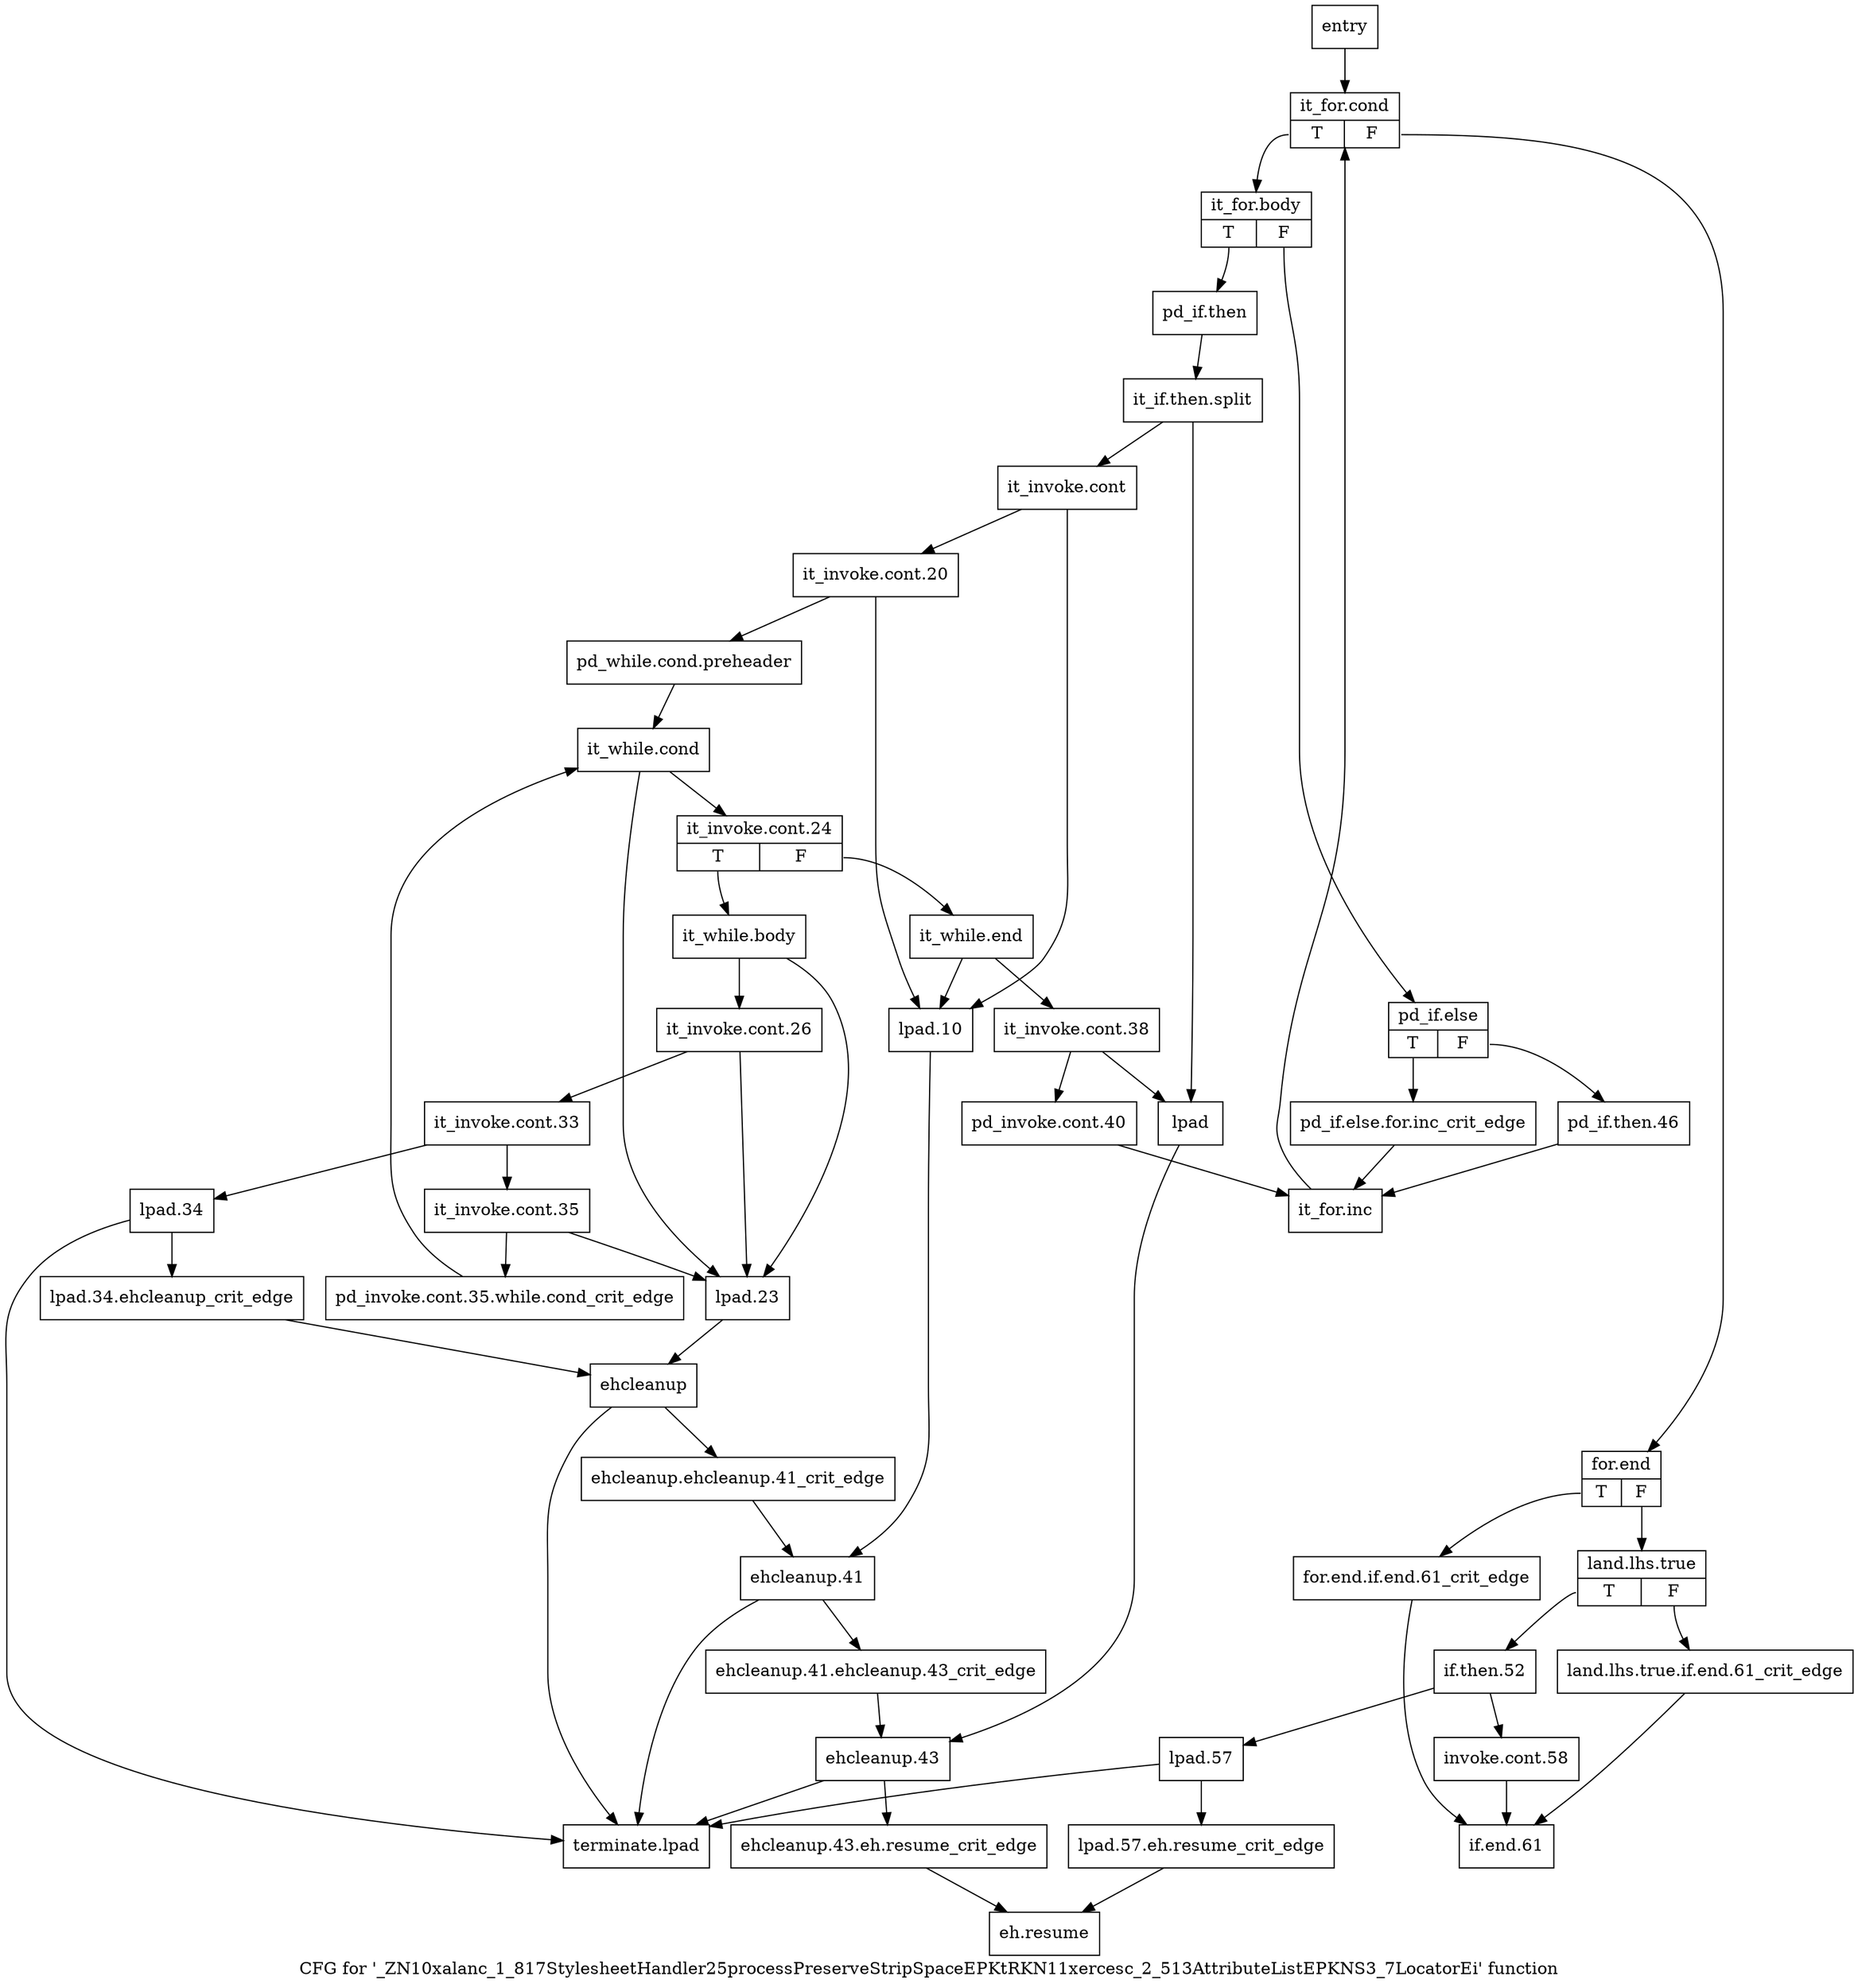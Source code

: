 digraph "CFG for '_ZN10xalanc_1_817StylesheetHandler25processPreserveStripSpaceEPKtRKN11xercesc_2_513AttributeListEPKNS3_7LocatorEi' function" {
	label="CFG for '_ZN10xalanc_1_817StylesheetHandler25processPreserveStripSpaceEPKtRKN11xercesc_2_513AttributeListEPKNS3_7LocatorEi' function";

	Node0x80701d0 [shape=record,label="{entry}"];
	Node0x80701d0 -> Node0x8070220;
	Node0x8070220 [shape=record,label="{it_for.cond|{<s0>T|<s1>F}}"];
	Node0x8070220:s0 -> Node0x8070270;
	Node0x8070220:s1 -> Node0x8070bd0;
	Node0x8070270 [shape=record,label="{it_for.body|{<s0>T|<s1>F}}"];
	Node0x8070270:s0 -> Node0x80702c0;
	Node0x8070270:s1 -> Node0x8070a90;
	Node0x80702c0 [shape=record,label="{pd_if.then}"];
	Node0x80702c0 -> Node0xc510160;
	Node0xc510160 [shape=record,label="{it_if.then.split}"];
	Node0xc510160 -> Node0x8070310;
	Node0xc510160 -> Node0x8070630;
	Node0x8070310 [shape=record,label="{it_invoke.cont}"];
	Node0x8070310 -> Node0x8070360;
	Node0x8070310 -> Node0x8070680;
	Node0x8070360 [shape=record,label="{it_invoke.cont.20}"];
	Node0x8070360 -> Node0x80703b0;
	Node0x8070360 -> Node0x8070680;
	Node0x80703b0 [shape=record,label="{pd_while.cond.preheader}"];
	Node0x80703b0 -> Node0x8070400;
	Node0x8070400 [shape=record,label="{it_while.cond}"];
	Node0x8070400 -> Node0x8070450;
	Node0x8070400 -> Node0x80706d0;
	Node0x8070450 [shape=record,label="{it_invoke.cont.24|{<s0>T|<s1>F}}"];
	Node0x8070450:s0 -> Node0x80704a0;
	Node0x8070450:s1 -> Node0x80707c0;
	Node0x80704a0 [shape=record,label="{it_while.body}"];
	Node0x80704a0 -> Node0x80704f0;
	Node0x80704a0 -> Node0x80706d0;
	Node0x80704f0 [shape=record,label="{it_invoke.cont.26}"];
	Node0x80704f0 -> Node0x8070540;
	Node0x80704f0 -> Node0x80706d0;
	Node0x8070540 [shape=record,label="{it_invoke.cont.33}"];
	Node0x8070540 -> Node0x8070590;
	Node0x8070540 -> Node0x8070720;
	Node0x8070590 [shape=record,label="{it_invoke.cont.35}"];
	Node0x8070590 -> Node0x80705e0;
	Node0x8070590 -> Node0x80706d0;
	Node0x80705e0 [shape=record,label="{pd_invoke.cont.35.while.cond_crit_edge}"];
	Node0x80705e0 -> Node0x8070400;
	Node0x8070630 [shape=record,label="{lpad}"];
	Node0x8070630 -> Node0x80709f0;
	Node0x8070680 [shape=record,label="{lpad.10}"];
	Node0x8070680 -> Node0x8070950;
	Node0x80706d0 [shape=record,label="{lpad.23}"];
	Node0x80706d0 -> Node0x80708b0;
	Node0x8070720 [shape=record,label="{lpad.34}"];
	Node0x8070720 -> Node0x8070770;
	Node0x8070720 -> Node0x8070ef0;
	Node0x8070770 [shape=record,label="{lpad.34.ehcleanup_crit_edge}"];
	Node0x8070770 -> Node0x80708b0;
	Node0x80707c0 [shape=record,label="{it_while.end}"];
	Node0x80707c0 -> Node0x8070810;
	Node0x80707c0 -> Node0x8070680;
	Node0x8070810 [shape=record,label="{it_invoke.cont.38}"];
	Node0x8070810 -> Node0x8070860;
	Node0x8070810 -> Node0x8070630;
	Node0x8070860 [shape=record,label="{pd_invoke.cont.40}"];
	Node0x8070860 -> Node0x8070b80;
	Node0x80708b0 [shape=record,label="{ehcleanup}"];
	Node0x80708b0 -> Node0x8070900;
	Node0x80708b0 -> Node0x8070ef0;
	Node0x8070900 [shape=record,label="{ehcleanup.ehcleanup.41_crit_edge}"];
	Node0x8070900 -> Node0x8070950;
	Node0x8070950 [shape=record,label="{ehcleanup.41}"];
	Node0x8070950 -> Node0x80709a0;
	Node0x8070950 -> Node0x8070ef0;
	Node0x80709a0 [shape=record,label="{ehcleanup.41.ehcleanup.43_crit_edge}"];
	Node0x80709a0 -> Node0x80709f0;
	Node0x80709f0 [shape=record,label="{ehcleanup.43}"];
	Node0x80709f0 -> Node0x8070a40;
	Node0x80709f0 -> Node0x8070ef0;
	Node0x8070a40 [shape=record,label="{ehcleanup.43.eh.resume_crit_edge}"];
	Node0x8070a40 -> Node0x8070ea0;
	Node0x8070a90 [shape=record,label="{pd_if.else|{<s0>T|<s1>F}}"];
	Node0x8070a90:s0 -> Node0x8070ae0;
	Node0x8070a90:s1 -> Node0x8070b30;
	Node0x8070ae0 [shape=record,label="{pd_if.else.for.inc_crit_edge}"];
	Node0x8070ae0 -> Node0x8070b80;
	Node0x8070b30 [shape=record,label="{pd_if.then.46}"];
	Node0x8070b30 -> Node0x8070b80;
	Node0x8070b80 [shape=record,label="{it_for.inc}"];
	Node0x8070b80 -> Node0x8070220;
	Node0x8070bd0 [shape=record,label="{for.end|{<s0>T|<s1>F}}"];
	Node0x8070bd0:s0 -> Node0x8070c20;
	Node0x8070bd0:s1 -> Node0x8070c70;
	Node0x8070c20 [shape=record,label="{for.end.if.end.61_crit_edge}"];
	Node0x8070c20 -> Node0x8070e50;
	Node0x8070c70 [shape=record,label="{land.lhs.true|{<s0>T|<s1>F}}"];
	Node0x8070c70:s0 -> Node0x8070d10;
	Node0x8070c70:s1 -> Node0x8070cc0;
	Node0x8070cc0 [shape=record,label="{land.lhs.true.if.end.61_crit_edge}"];
	Node0x8070cc0 -> Node0x8070e50;
	Node0x8070d10 [shape=record,label="{if.then.52}"];
	Node0x8070d10 -> Node0x8070d60;
	Node0x8070d10 -> Node0x8070db0;
	Node0x8070d60 [shape=record,label="{invoke.cont.58}"];
	Node0x8070d60 -> Node0x8070e50;
	Node0x8070db0 [shape=record,label="{lpad.57}"];
	Node0x8070db0 -> Node0x8070e00;
	Node0x8070db0 -> Node0x8070ef0;
	Node0x8070e00 [shape=record,label="{lpad.57.eh.resume_crit_edge}"];
	Node0x8070e00 -> Node0x8070ea0;
	Node0x8070e50 [shape=record,label="{if.end.61}"];
	Node0x8070ea0 [shape=record,label="{eh.resume}"];
	Node0x8070ef0 [shape=record,label="{terminate.lpad}"];
}
